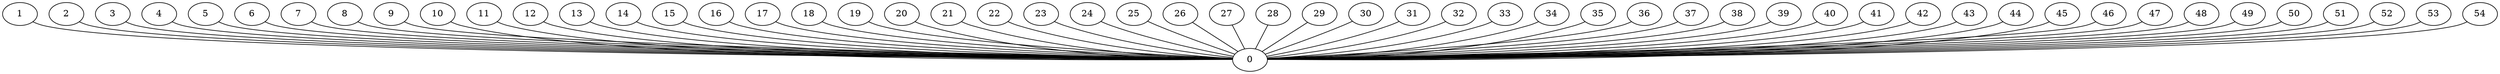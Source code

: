 graph G {
0;
1;
2;
3;
4;
5;
6;
7;
8;
9;
10;
11;
12;
13;
14;
15;
16;
17;
18;
19;
20;
21;
22;
23;
24;
25;
26;
27;
28;
29;
30;
31;
32;
33;
34;
35;
36;
37;
38;
39;
40;
41;
42;
43;
44;
45;
46;
47;
48;
49;
50;
51;
52;
53;
54;
1--0 ;
2--0 ;
3--0 ;
4--0 ;
6--0 ;
5--0 ;
8--0 ;
7--0 ;
9--0 ;
11--0 ;
10--0 ;
13--0 ;
12--0 ;
14--0 ;
15--0 ;
16--0 ;
17--0 ;
18--0 ;
19--0 ;
22--0 ;
21--0 ;
20--0 ;
23--0 ;
25--0 ;
24--0 ;
27--0 ;
26--0 ;
28--0 ;
29--0 ;
30--0 ;
31--0 ;
32--0 ;
34--0 ;
33--0 ;
35--0 ;
38--0 ;
37--0 ;
36--0 ;
39--0 ;
40--0 ;
43--0 ;
42--0 ;
41--0 ;
44--0 ;
45--0 ;
47--0 ;
46--0 ;
48--0 ;
49--0 ;
50--0 ;
52--0 ;
51--0 ;
53--0 ;
54--0 ;
}
